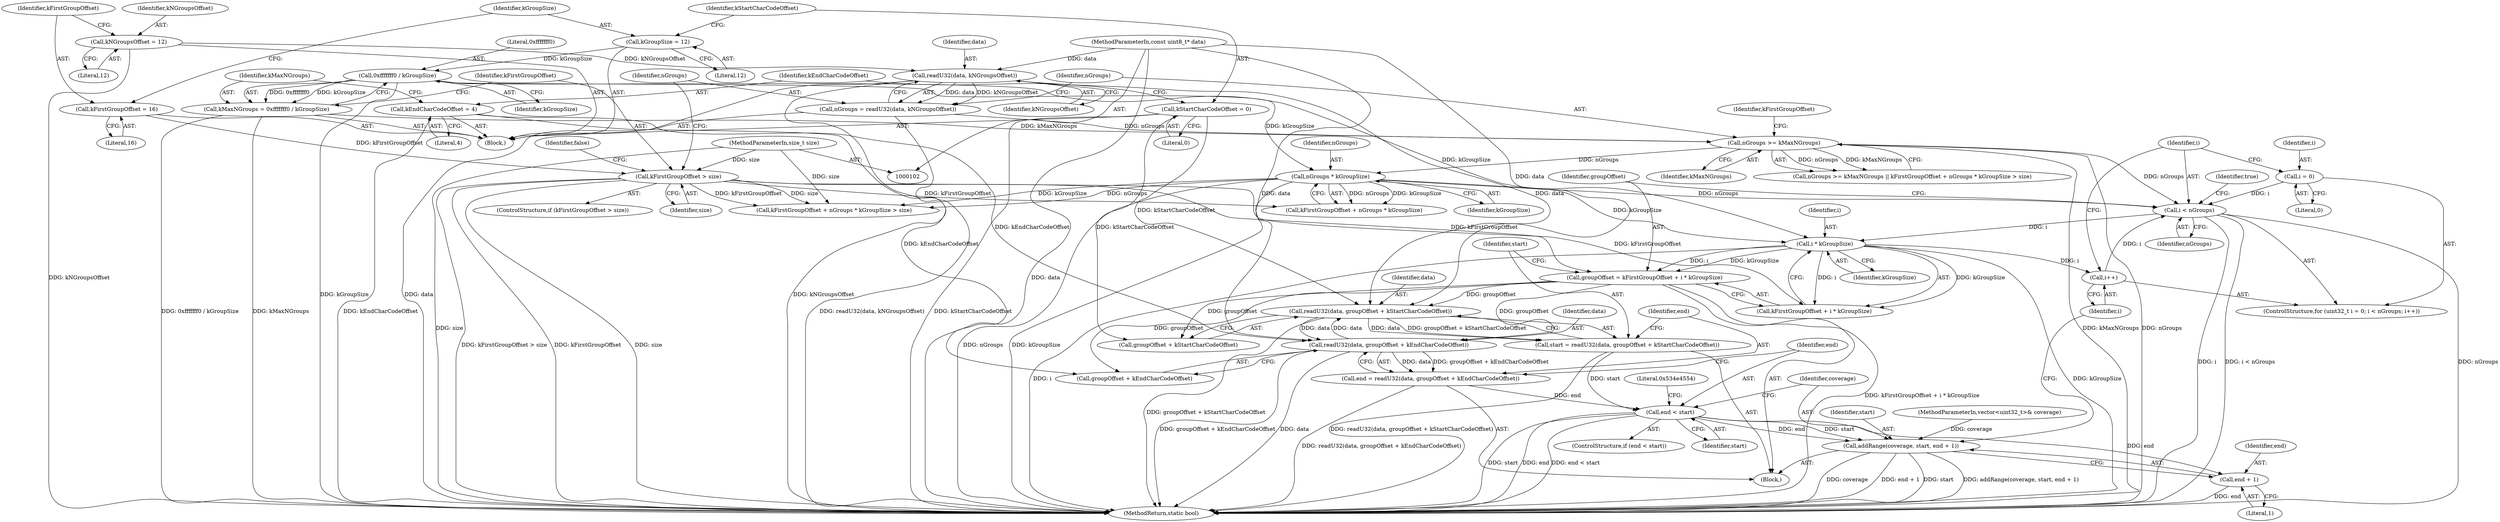 digraph "0_Android_f4785aa1947b8d22d5b19559ef1ca526d98e0e73@API" {
"1000186" [label="(Call,readU32(data, groupOffset + kStartCharCodeOffset))"];
"1000194" [label="(Call,readU32(data, groupOffset + kEndCharCodeOffset))"];
"1000186" [label="(Call,readU32(data, groupOffset + kStartCharCodeOffset))"];
"1000143" [label="(Call,readU32(data, kNGroupsOffset))"];
"1000104" [label="(MethodParameterIn,const uint8_t* data)"];
"1000108" [label="(Call,kNGroupsOffset = 12)"];
"1000176" [label="(Call,groupOffset = kFirstGroupOffset + i * kGroupSize)"];
"1000134" [label="(Call,kFirstGroupOffset > size)"];
"1000112" [label="(Call,kFirstGroupOffset = 16)"];
"1000105" [label="(MethodParameterIn,size_t size)"];
"1000180" [label="(Call,i * kGroupSize)"];
"1000169" [label="(Call,i < nGroups)"];
"1000166" [label="(Call,i = 0)"];
"1000172" [label="(Call,i++)"];
"1000154" [label="(Call,nGroups * kGroupSize)"];
"1000148" [label="(Call,nGroups >= kMaxNGroups)"];
"1000141" [label="(Call,nGroups = readU32(data, kNGroupsOffset))"];
"1000128" [label="(Call,kMaxNGroups = 0xfffffff0 / kGroupSize)"];
"1000130" [label="(Call,0xfffffff0 / kGroupSize)"];
"1000116" [label="(Call,kGroupSize = 12)"];
"1000120" [label="(Call,kStartCharCodeOffset = 0)"];
"1000124" [label="(Call,kEndCharCodeOffset = 4)"];
"1000184" [label="(Call,start = readU32(data, groupOffset + kStartCharCodeOffset))"];
"1000200" [label="(Call,end < start)"];
"1000209" [label="(Call,addRange(coverage, start, end + 1))"];
"1000212" [label="(Call,end + 1)"];
"1000192" [label="(Call,end = readU32(data, groupOffset + kEndCharCodeOffset))"];
"1000106" [label="(Block,)"];
"1000177" [label="(Identifier,groupOffset)"];
"1000112" [label="(Call,kFirstGroupOffset = 16)"];
"1000164" [label="(ControlStructure,for (uint32_t i = 0; i < nGroups; i++))"];
"1000139" [label="(Identifier,false)"];
"1000122" [label="(Literal,0)"];
"1000176" [label="(Call,groupOffset = kFirstGroupOffset + i * kGroupSize)"];
"1000195" [label="(Identifier,data)"];
"1000113" [label="(Identifier,kFirstGroupOffset)"];
"1000174" [label="(Block,)"];
"1000169" [label="(Call,i < nGroups)"];
"1000116" [label="(Call,kGroupSize = 12)"];
"1000114" [label="(Literal,16)"];
"1000170" [label="(Identifier,i)"];
"1000200" [label="(Call,end < start)"];
"1000194" [label="(Call,readU32(data, groupOffset + kEndCharCodeOffset))"];
"1000180" [label="(Call,i * kGroupSize)"];
"1000152" [label="(Call,kFirstGroupOffset + nGroups * kGroupSize)"];
"1000144" [label="(Identifier,data)"];
"1000166" [label="(Call,i = 0)"];
"1000148" [label="(Call,nGroups >= kMaxNGroups)"];
"1000118" [label="(Literal,12)"];
"1000126" [label="(Literal,4)"];
"1000192" [label="(Call,end = readU32(data, groupOffset + kEndCharCodeOffset))"];
"1000125" [label="(Identifier,kEndCharCodeOffset)"];
"1000214" [label="(Literal,1)"];
"1000187" [label="(Identifier,data)"];
"1000173" [label="(Identifier,i)"];
"1000147" [label="(Call,nGroups >= kMaxNGroups || kFirstGroupOffset + nGroups * kGroupSize > size)"];
"1000211" [label="(Identifier,start)"];
"1000128" [label="(Call,kMaxNGroups = 0xfffffff0 / kGroupSize)"];
"1000108" [label="(Call,kNGroupsOffset = 12)"];
"1000205" [label="(Literal,0x534e4554)"];
"1000213" [label="(Identifier,end)"];
"1000133" [label="(ControlStructure,if (kFirstGroupOffset > size))"];
"1000154" [label="(Call,nGroups * kGroupSize)"];
"1000209" [label="(Call,addRange(coverage, start, end + 1))"];
"1000186" [label="(Call,readU32(data, groupOffset + kStartCharCodeOffset))"];
"1000151" [label="(Call,kFirstGroupOffset + nGroups * kGroupSize > size)"];
"1000109" [label="(Identifier,kNGroupsOffset)"];
"1000103" [label="(MethodParameterIn,vector<uint32_t>& coverage)"];
"1000110" [label="(Literal,12)"];
"1000181" [label="(Identifier,i)"];
"1000193" [label="(Identifier,end)"];
"1000210" [label="(Identifier,coverage)"];
"1000171" [label="(Identifier,nGroups)"];
"1000136" [label="(Identifier,size)"];
"1000150" [label="(Identifier,kMaxNGroups)"];
"1000131" [label="(Literal,0xfffffff0)"];
"1000178" [label="(Call,kFirstGroupOffset + i * kGroupSize)"];
"1000199" [label="(ControlStructure,if (end < start))"];
"1000182" [label="(Identifier,kGroupSize)"];
"1000129" [label="(Identifier,kMaxNGroups)"];
"1000167" [label="(Identifier,i)"];
"1000149" [label="(Identifier,nGroups)"];
"1000153" [label="(Identifier,kFirstGroupOffset)"];
"1000217" [label="(MethodReturn,static bool)"];
"1000143" [label="(Call,readU32(data, kNGroupsOffset))"];
"1000121" [label="(Identifier,kStartCharCodeOffset)"];
"1000202" [label="(Identifier,start)"];
"1000185" [label="(Identifier,start)"];
"1000142" [label="(Identifier,nGroups)"];
"1000188" [label="(Call,groupOffset + kStartCharCodeOffset)"];
"1000155" [label="(Identifier,nGroups)"];
"1000105" [label="(MethodParameterIn,size_t size)"];
"1000104" [label="(MethodParameterIn,const uint8_t* data)"];
"1000135" [label="(Identifier,kFirstGroupOffset)"];
"1000134" [label="(Call,kFirstGroupOffset > size)"];
"1000130" [label="(Call,0xfffffff0 / kGroupSize)"];
"1000216" [label="(Identifier,true)"];
"1000156" [label="(Identifier,kGroupSize)"];
"1000132" [label="(Identifier,kGroupSize)"];
"1000201" [label="(Identifier,end)"];
"1000184" [label="(Call,start = readU32(data, groupOffset + kStartCharCodeOffset))"];
"1000196" [label="(Call,groupOffset + kEndCharCodeOffset)"];
"1000212" [label="(Call,end + 1)"];
"1000141" [label="(Call,nGroups = readU32(data, kNGroupsOffset))"];
"1000120" [label="(Call,kStartCharCodeOffset = 0)"];
"1000124" [label="(Call,kEndCharCodeOffset = 4)"];
"1000117" [label="(Identifier,kGroupSize)"];
"1000168" [label="(Literal,0)"];
"1000172" [label="(Call,i++)"];
"1000145" [label="(Identifier,kNGroupsOffset)"];
"1000186" -> "1000184"  [label="AST: "];
"1000186" -> "1000188"  [label="CFG: "];
"1000187" -> "1000186"  [label="AST: "];
"1000188" -> "1000186"  [label="AST: "];
"1000184" -> "1000186"  [label="CFG: "];
"1000186" -> "1000217"  [label="DDG: groupOffset + kStartCharCodeOffset"];
"1000186" -> "1000184"  [label="DDG: data"];
"1000186" -> "1000184"  [label="DDG: groupOffset + kStartCharCodeOffset"];
"1000194" -> "1000186"  [label="DDG: data"];
"1000143" -> "1000186"  [label="DDG: data"];
"1000104" -> "1000186"  [label="DDG: data"];
"1000176" -> "1000186"  [label="DDG: groupOffset"];
"1000120" -> "1000186"  [label="DDG: kStartCharCodeOffset"];
"1000186" -> "1000194"  [label="DDG: data"];
"1000194" -> "1000192"  [label="AST: "];
"1000194" -> "1000196"  [label="CFG: "];
"1000195" -> "1000194"  [label="AST: "];
"1000196" -> "1000194"  [label="AST: "];
"1000192" -> "1000194"  [label="CFG: "];
"1000194" -> "1000217"  [label="DDG: groupOffset + kEndCharCodeOffset"];
"1000194" -> "1000217"  [label="DDG: data"];
"1000194" -> "1000192"  [label="DDG: data"];
"1000194" -> "1000192"  [label="DDG: groupOffset + kEndCharCodeOffset"];
"1000104" -> "1000194"  [label="DDG: data"];
"1000176" -> "1000194"  [label="DDG: groupOffset"];
"1000124" -> "1000194"  [label="DDG: kEndCharCodeOffset"];
"1000143" -> "1000141"  [label="AST: "];
"1000143" -> "1000145"  [label="CFG: "];
"1000144" -> "1000143"  [label="AST: "];
"1000145" -> "1000143"  [label="AST: "];
"1000141" -> "1000143"  [label="CFG: "];
"1000143" -> "1000217"  [label="DDG: data"];
"1000143" -> "1000217"  [label="DDG: kNGroupsOffset"];
"1000143" -> "1000141"  [label="DDG: data"];
"1000143" -> "1000141"  [label="DDG: kNGroupsOffset"];
"1000104" -> "1000143"  [label="DDG: data"];
"1000108" -> "1000143"  [label="DDG: kNGroupsOffset"];
"1000104" -> "1000102"  [label="AST: "];
"1000104" -> "1000217"  [label="DDG: data"];
"1000108" -> "1000106"  [label="AST: "];
"1000108" -> "1000110"  [label="CFG: "];
"1000109" -> "1000108"  [label="AST: "];
"1000110" -> "1000108"  [label="AST: "];
"1000113" -> "1000108"  [label="CFG: "];
"1000108" -> "1000217"  [label="DDG: kNGroupsOffset"];
"1000176" -> "1000174"  [label="AST: "];
"1000176" -> "1000178"  [label="CFG: "];
"1000177" -> "1000176"  [label="AST: "];
"1000178" -> "1000176"  [label="AST: "];
"1000185" -> "1000176"  [label="CFG: "];
"1000176" -> "1000217"  [label="DDG: kFirstGroupOffset + i * kGroupSize"];
"1000134" -> "1000176"  [label="DDG: kFirstGroupOffset"];
"1000180" -> "1000176"  [label="DDG: i"];
"1000180" -> "1000176"  [label="DDG: kGroupSize"];
"1000176" -> "1000188"  [label="DDG: groupOffset"];
"1000176" -> "1000196"  [label="DDG: groupOffset"];
"1000134" -> "1000133"  [label="AST: "];
"1000134" -> "1000136"  [label="CFG: "];
"1000135" -> "1000134"  [label="AST: "];
"1000136" -> "1000134"  [label="AST: "];
"1000139" -> "1000134"  [label="CFG: "];
"1000142" -> "1000134"  [label="CFG: "];
"1000134" -> "1000217"  [label="DDG: kFirstGroupOffset > size"];
"1000134" -> "1000217"  [label="DDG: kFirstGroupOffset"];
"1000134" -> "1000217"  [label="DDG: size"];
"1000112" -> "1000134"  [label="DDG: kFirstGroupOffset"];
"1000105" -> "1000134"  [label="DDG: size"];
"1000134" -> "1000151"  [label="DDG: kFirstGroupOffset"];
"1000134" -> "1000151"  [label="DDG: size"];
"1000134" -> "1000152"  [label="DDG: kFirstGroupOffset"];
"1000134" -> "1000178"  [label="DDG: kFirstGroupOffset"];
"1000112" -> "1000106"  [label="AST: "];
"1000112" -> "1000114"  [label="CFG: "];
"1000113" -> "1000112"  [label="AST: "];
"1000114" -> "1000112"  [label="AST: "];
"1000117" -> "1000112"  [label="CFG: "];
"1000105" -> "1000102"  [label="AST: "];
"1000105" -> "1000217"  [label="DDG: size"];
"1000105" -> "1000151"  [label="DDG: size"];
"1000180" -> "1000178"  [label="AST: "];
"1000180" -> "1000182"  [label="CFG: "];
"1000181" -> "1000180"  [label="AST: "];
"1000182" -> "1000180"  [label="AST: "];
"1000178" -> "1000180"  [label="CFG: "];
"1000180" -> "1000217"  [label="DDG: i"];
"1000180" -> "1000217"  [label="DDG: kGroupSize"];
"1000180" -> "1000172"  [label="DDG: i"];
"1000180" -> "1000178"  [label="DDG: i"];
"1000180" -> "1000178"  [label="DDG: kGroupSize"];
"1000169" -> "1000180"  [label="DDG: i"];
"1000130" -> "1000180"  [label="DDG: kGroupSize"];
"1000154" -> "1000180"  [label="DDG: kGroupSize"];
"1000169" -> "1000164"  [label="AST: "];
"1000169" -> "1000171"  [label="CFG: "];
"1000170" -> "1000169"  [label="AST: "];
"1000171" -> "1000169"  [label="AST: "];
"1000177" -> "1000169"  [label="CFG: "];
"1000216" -> "1000169"  [label="CFG: "];
"1000169" -> "1000217"  [label="DDG: i < nGroups"];
"1000169" -> "1000217"  [label="DDG: nGroups"];
"1000169" -> "1000217"  [label="DDG: i"];
"1000166" -> "1000169"  [label="DDG: i"];
"1000172" -> "1000169"  [label="DDG: i"];
"1000154" -> "1000169"  [label="DDG: nGroups"];
"1000148" -> "1000169"  [label="DDG: nGroups"];
"1000166" -> "1000164"  [label="AST: "];
"1000166" -> "1000168"  [label="CFG: "];
"1000167" -> "1000166"  [label="AST: "];
"1000168" -> "1000166"  [label="AST: "];
"1000170" -> "1000166"  [label="CFG: "];
"1000172" -> "1000164"  [label="AST: "];
"1000172" -> "1000173"  [label="CFG: "];
"1000173" -> "1000172"  [label="AST: "];
"1000170" -> "1000172"  [label="CFG: "];
"1000154" -> "1000152"  [label="AST: "];
"1000154" -> "1000156"  [label="CFG: "];
"1000155" -> "1000154"  [label="AST: "];
"1000156" -> "1000154"  [label="AST: "];
"1000152" -> "1000154"  [label="CFG: "];
"1000154" -> "1000217"  [label="DDG: nGroups"];
"1000154" -> "1000217"  [label="DDG: kGroupSize"];
"1000154" -> "1000151"  [label="DDG: nGroups"];
"1000154" -> "1000151"  [label="DDG: kGroupSize"];
"1000154" -> "1000152"  [label="DDG: nGroups"];
"1000154" -> "1000152"  [label="DDG: kGroupSize"];
"1000148" -> "1000154"  [label="DDG: nGroups"];
"1000130" -> "1000154"  [label="DDG: kGroupSize"];
"1000148" -> "1000147"  [label="AST: "];
"1000148" -> "1000150"  [label="CFG: "];
"1000149" -> "1000148"  [label="AST: "];
"1000150" -> "1000148"  [label="AST: "];
"1000153" -> "1000148"  [label="CFG: "];
"1000147" -> "1000148"  [label="CFG: "];
"1000148" -> "1000217"  [label="DDG: nGroups"];
"1000148" -> "1000217"  [label="DDG: kMaxNGroups"];
"1000148" -> "1000147"  [label="DDG: nGroups"];
"1000148" -> "1000147"  [label="DDG: kMaxNGroups"];
"1000141" -> "1000148"  [label="DDG: nGroups"];
"1000128" -> "1000148"  [label="DDG: kMaxNGroups"];
"1000141" -> "1000106"  [label="AST: "];
"1000142" -> "1000141"  [label="AST: "];
"1000149" -> "1000141"  [label="CFG: "];
"1000141" -> "1000217"  [label="DDG: readU32(data, kNGroupsOffset)"];
"1000128" -> "1000106"  [label="AST: "];
"1000128" -> "1000130"  [label="CFG: "];
"1000129" -> "1000128"  [label="AST: "];
"1000130" -> "1000128"  [label="AST: "];
"1000135" -> "1000128"  [label="CFG: "];
"1000128" -> "1000217"  [label="DDG: 0xfffffff0 / kGroupSize"];
"1000128" -> "1000217"  [label="DDG: kMaxNGroups"];
"1000130" -> "1000128"  [label="DDG: 0xfffffff0"];
"1000130" -> "1000128"  [label="DDG: kGroupSize"];
"1000130" -> "1000132"  [label="CFG: "];
"1000131" -> "1000130"  [label="AST: "];
"1000132" -> "1000130"  [label="AST: "];
"1000130" -> "1000217"  [label="DDG: kGroupSize"];
"1000116" -> "1000130"  [label="DDG: kGroupSize"];
"1000116" -> "1000106"  [label="AST: "];
"1000116" -> "1000118"  [label="CFG: "];
"1000117" -> "1000116"  [label="AST: "];
"1000118" -> "1000116"  [label="AST: "];
"1000121" -> "1000116"  [label="CFG: "];
"1000120" -> "1000106"  [label="AST: "];
"1000120" -> "1000122"  [label="CFG: "];
"1000121" -> "1000120"  [label="AST: "];
"1000122" -> "1000120"  [label="AST: "];
"1000125" -> "1000120"  [label="CFG: "];
"1000120" -> "1000217"  [label="DDG: kStartCharCodeOffset"];
"1000120" -> "1000188"  [label="DDG: kStartCharCodeOffset"];
"1000124" -> "1000106"  [label="AST: "];
"1000124" -> "1000126"  [label="CFG: "];
"1000125" -> "1000124"  [label="AST: "];
"1000126" -> "1000124"  [label="AST: "];
"1000129" -> "1000124"  [label="CFG: "];
"1000124" -> "1000217"  [label="DDG: kEndCharCodeOffset"];
"1000124" -> "1000196"  [label="DDG: kEndCharCodeOffset"];
"1000184" -> "1000174"  [label="AST: "];
"1000185" -> "1000184"  [label="AST: "];
"1000193" -> "1000184"  [label="CFG: "];
"1000184" -> "1000217"  [label="DDG: readU32(data, groupOffset + kStartCharCodeOffset)"];
"1000184" -> "1000200"  [label="DDG: start"];
"1000200" -> "1000199"  [label="AST: "];
"1000200" -> "1000202"  [label="CFG: "];
"1000201" -> "1000200"  [label="AST: "];
"1000202" -> "1000200"  [label="AST: "];
"1000205" -> "1000200"  [label="CFG: "];
"1000210" -> "1000200"  [label="CFG: "];
"1000200" -> "1000217"  [label="DDG: end"];
"1000200" -> "1000217"  [label="DDG: end < start"];
"1000200" -> "1000217"  [label="DDG: start"];
"1000192" -> "1000200"  [label="DDG: end"];
"1000200" -> "1000209"  [label="DDG: start"];
"1000200" -> "1000209"  [label="DDG: end"];
"1000200" -> "1000212"  [label="DDG: end"];
"1000209" -> "1000174"  [label="AST: "];
"1000209" -> "1000212"  [label="CFG: "];
"1000210" -> "1000209"  [label="AST: "];
"1000211" -> "1000209"  [label="AST: "];
"1000212" -> "1000209"  [label="AST: "];
"1000173" -> "1000209"  [label="CFG: "];
"1000209" -> "1000217"  [label="DDG: addRange(coverage, start, end + 1)"];
"1000209" -> "1000217"  [label="DDG: coverage"];
"1000209" -> "1000217"  [label="DDG: end + 1"];
"1000209" -> "1000217"  [label="DDG: start"];
"1000103" -> "1000209"  [label="DDG: coverage"];
"1000212" -> "1000214"  [label="CFG: "];
"1000213" -> "1000212"  [label="AST: "];
"1000214" -> "1000212"  [label="AST: "];
"1000212" -> "1000217"  [label="DDG: end"];
"1000192" -> "1000174"  [label="AST: "];
"1000193" -> "1000192"  [label="AST: "];
"1000201" -> "1000192"  [label="CFG: "];
"1000192" -> "1000217"  [label="DDG: readU32(data, groupOffset + kEndCharCodeOffset)"];
}

